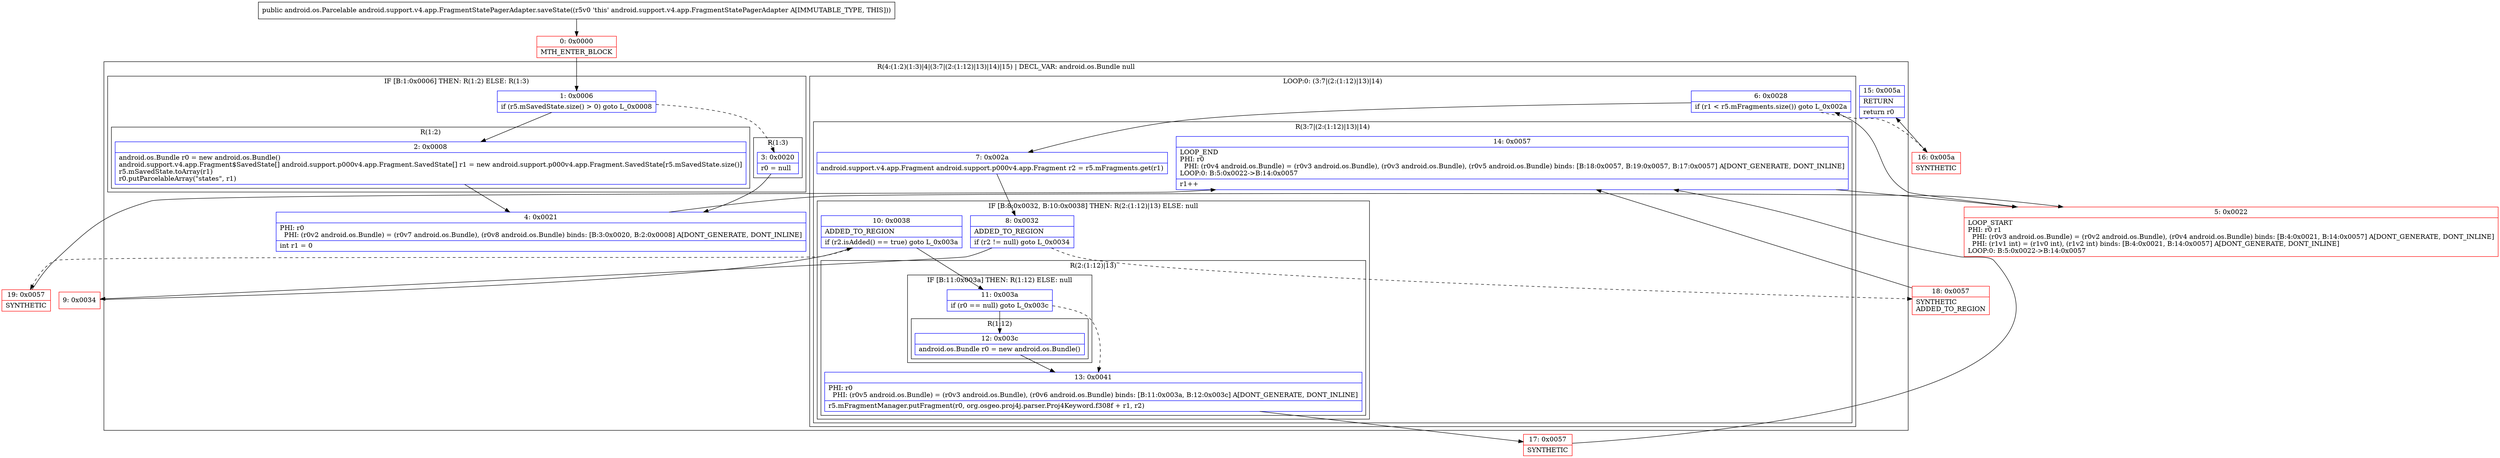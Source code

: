 digraph "CFG forandroid.support.v4.app.FragmentStatePagerAdapter.saveState()Landroid\/os\/Parcelable;" {
subgraph cluster_Region_582170217 {
label = "R(4:(1:2)(1:3)|4|(3:7|(2:(1:12)|13)|14)|15) | DECL_VAR: android.os.Bundle null\l";
node [shape=record,color=blue];
subgraph cluster_IfRegion_1043957422 {
label = "IF [B:1:0x0006] THEN: R(1:2) ELSE: R(1:3)";
node [shape=record,color=blue];
Node_1 [shape=record,label="{1\:\ 0x0006|if (r5.mSavedState.size() \> 0) goto L_0x0008\l}"];
subgraph cluster_Region_1849307420 {
label = "R(1:2)";
node [shape=record,color=blue];
Node_2 [shape=record,label="{2\:\ 0x0008|android.os.Bundle r0 = new android.os.Bundle()\landroid.support.v4.app.Fragment$SavedState[] android.support.p000v4.app.Fragment.SavedState[] r1 = new android.support.p000v4.app.Fragment.SavedState[r5.mSavedState.size()]\lr5.mSavedState.toArray(r1)\lr0.putParcelableArray(\"states\", r1)\l}"];
}
subgraph cluster_Region_1962219399 {
label = "R(1:3)";
node [shape=record,color=blue];
Node_3 [shape=record,label="{3\:\ 0x0020|r0 = null\l}"];
}
}
Node_4 [shape=record,label="{4\:\ 0x0021|PHI: r0 \l  PHI: (r0v2 android.os.Bundle) = (r0v7 android.os.Bundle), (r0v8 android.os.Bundle) binds: [B:3:0x0020, B:2:0x0008] A[DONT_GENERATE, DONT_INLINE]\l|int r1 = 0\l}"];
subgraph cluster_LoopRegion_1134281857 {
label = "LOOP:0: (3:7|(2:(1:12)|13)|14)";
node [shape=record,color=blue];
Node_6 [shape=record,label="{6\:\ 0x0028|if (r1 \< r5.mFragments.size()) goto L_0x002a\l}"];
subgraph cluster_Region_529443418 {
label = "R(3:7|(2:(1:12)|13)|14)";
node [shape=record,color=blue];
Node_7 [shape=record,label="{7\:\ 0x002a|android.support.v4.app.Fragment android.support.p000v4.app.Fragment r2 = r5.mFragments.get(r1)\l}"];
subgraph cluster_IfRegion_456695905 {
label = "IF [B:8:0x0032, B:10:0x0038] THEN: R(2:(1:12)|13) ELSE: null";
node [shape=record,color=blue];
Node_8 [shape=record,label="{8\:\ 0x0032|ADDED_TO_REGION\l|if (r2 != null) goto L_0x0034\l}"];
Node_10 [shape=record,label="{10\:\ 0x0038|ADDED_TO_REGION\l|if (r2.isAdded() == true) goto L_0x003a\l}"];
subgraph cluster_Region_545507942 {
label = "R(2:(1:12)|13)";
node [shape=record,color=blue];
subgraph cluster_IfRegion_1003430774 {
label = "IF [B:11:0x003a] THEN: R(1:12) ELSE: null";
node [shape=record,color=blue];
Node_11 [shape=record,label="{11\:\ 0x003a|if (r0 == null) goto L_0x003c\l}"];
subgraph cluster_Region_1827780353 {
label = "R(1:12)";
node [shape=record,color=blue];
Node_12 [shape=record,label="{12\:\ 0x003c|android.os.Bundle r0 = new android.os.Bundle()\l}"];
}
}
Node_13 [shape=record,label="{13\:\ 0x0041|PHI: r0 \l  PHI: (r0v5 android.os.Bundle) = (r0v3 android.os.Bundle), (r0v6 android.os.Bundle) binds: [B:11:0x003a, B:12:0x003c] A[DONT_GENERATE, DONT_INLINE]\l|r5.mFragmentManager.putFragment(r0, org.osgeo.proj4j.parser.Proj4Keyword.f308f + r1, r2)\l}"];
}
}
Node_14 [shape=record,label="{14\:\ 0x0057|LOOP_END\lPHI: r0 \l  PHI: (r0v4 android.os.Bundle) = (r0v3 android.os.Bundle), (r0v3 android.os.Bundle), (r0v5 android.os.Bundle) binds: [B:18:0x0057, B:19:0x0057, B:17:0x0057] A[DONT_GENERATE, DONT_INLINE]\lLOOP:0: B:5:0x0022\-\>B:14:0x0057\l|r1++\l}"];
}
}
Node_15 [shape=record,label="{15\:\ 0x005a|RETURN\l|return r0\l}"];
}
Node_0 [shape=record,color=red,label="{0\:\ 0x0000|MTH_ENTER_BLOCK\l}"];
Node_5 [shape=record,color=red,label="{5\:\ 0x0022|LOOP_START\lPHI: r0 r1 \l  PHI: (r0v3 android.os.Bundle) = (r0v2 android.os.Bundle), (r0v4 android.os.Bundle) binds: [B:4:0x0021, B:14:0x0057] A[DONT_GENERATE, DONT_INLINE]\l  PHI: (r1v1 int) = (r1v0 int), (r1v2 int) binds: [B:4:0x0021, B:14:0x0057] A[DONT_GENERATE, DONT_INLINE]\lLOOP:0: B:5:0x0022\-\>B:14:0x0057\l}"];
Node_9 [shape=record,color=red,label="{9\:\ 0x0034}"];
Node_16 [shape=record,color=red,label="{16\:\ 0x005a|SYNTHETIC\l}"];
Node_17 [shape=record,color=red,label="{17\:\ 0x0057|SYNTHETIC\l}"];
Node_18 [shape=record,color=red,label="{18\:\ 0x0057|SYNTHETIC\lADDED_TO_REGION\l}"];
Node_19 [shape=record,color=red,label="{19\:\ 0x0057|SYNTHETIC\l}"];
MethodNode[shape=record,label="{public android.os.Parcelable android.support.v4.app.FragmentStatePagerAdapter.saveState((r5v0 'this' android.support.v4.app.FragmentStatePagerAdapter A[IMMUTABLE_TYPE, THIS])) }"];
MethodNode -> Node_0;
Node_1 -> Node_2;
Node_1 -> Node_3[style=dashed];
Node_2 -> Node_4;
Node_3 -> Node_4;
Node_4 -> Node_5;
Node_6 -> Node_7;
Node_6 -> Node_16[style=dashed];
Node_7 -> Node_8;
Node_8 -> Node_9;
Node_8 -> Node_18[style=dashed];
Node_10 -> Node_11;
Node_10 -> Node_19[style=dashed];
Node_11 -> Node_12;
Node_11 -> Node_13[style=dashed];
Node_12 -> Node_13;
Node_13 -> Node_17;
Node_14 -> Node_5;
Node_0 -> Node_1;
Node_5 -> Node_6;
Node_9 -> Node_10;
Node_16 -> Node_15;
Node_17 -> Node_14;
Node_18 -> Node_14;
Node_19 -> Node_14;
}

